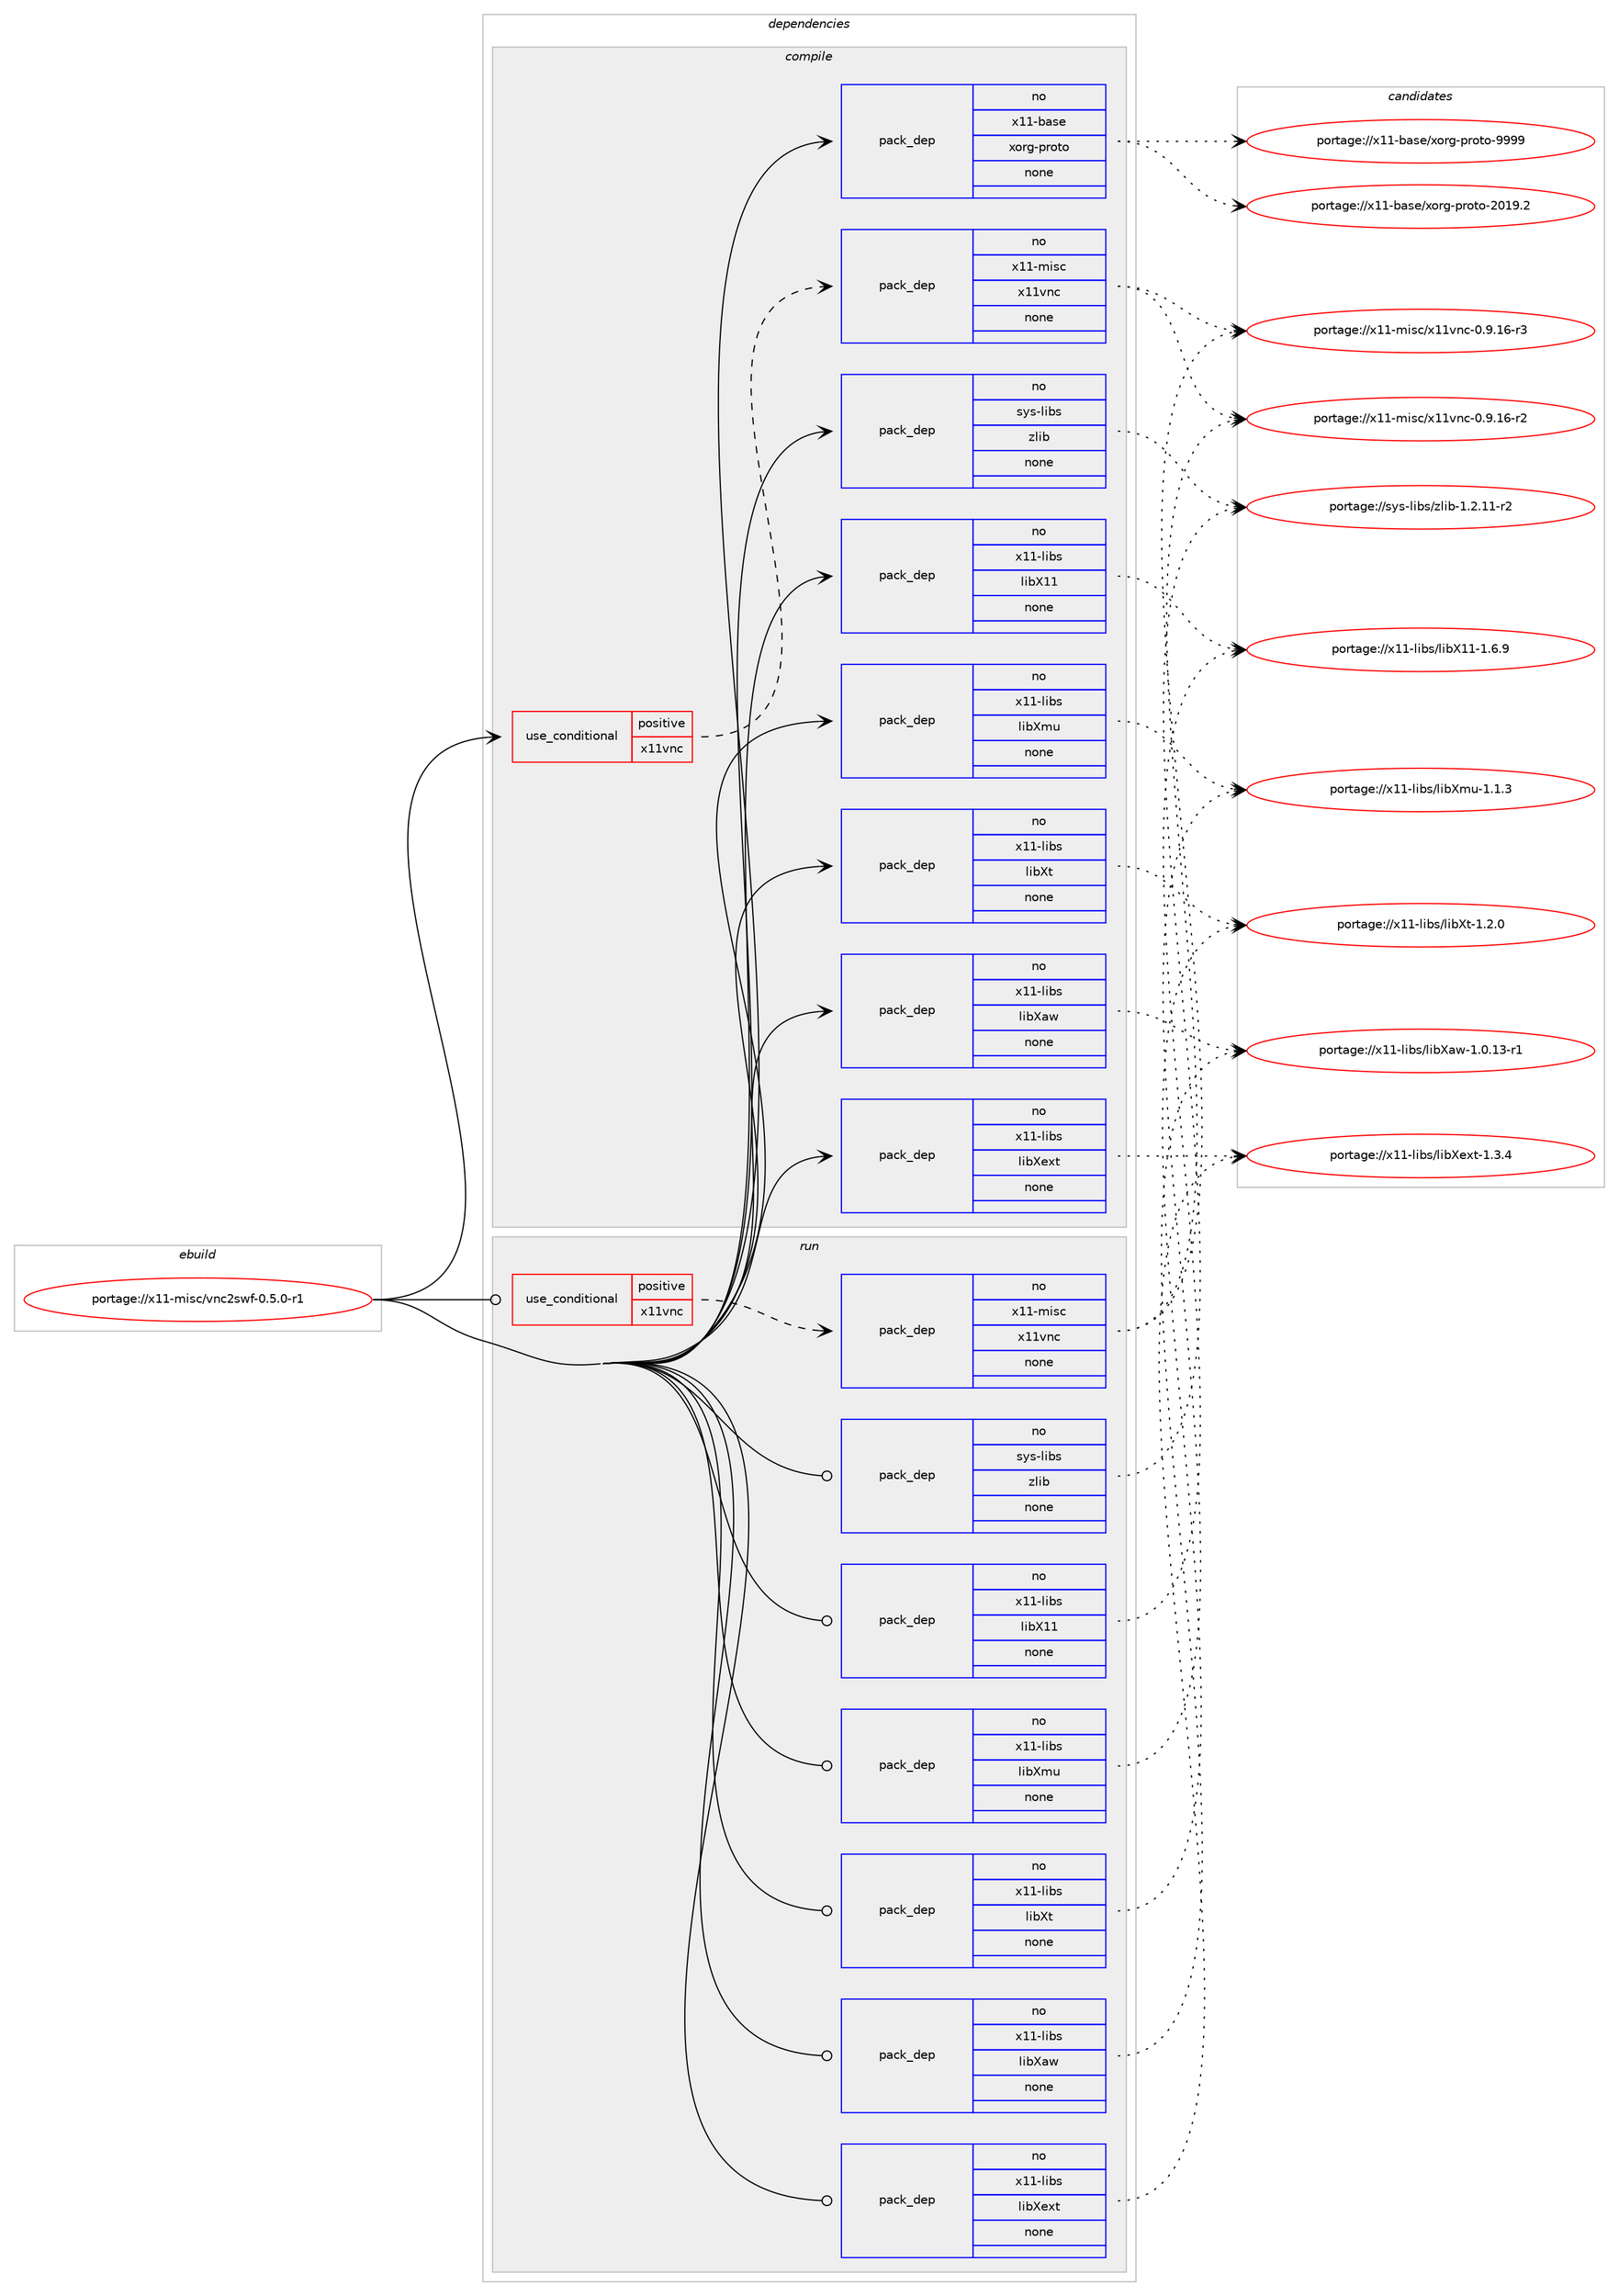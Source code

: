 digraph prolog {

# *************
# Graph options
# *************

newrank=true;
concentrate=true;
compound=true;
graph [rankdir=LR,fontname=Helvetica,fontsize=10,ranksep=1.5];#, ranksep=2.5, nodesep=0.2];
edge  [arrowhead=vee];
node  [fontname=Helvetica,fontsize=10];

# **********
# The ebuild
# **********

subgraph cluster_leftcol {
color=gray;
rank=same;
label=<<i>ebuild</i>>;
id [label="portage://x11-misc/vnc2swf-0.5.0-r1", color=red, width=4, href="../x11-misc/vnc2swf-0.5.0-r1.svg"];
}

# ****************
# The dependencies
# ****************

subgraph cluster_midcol {
color=gray;
label=<<i>dependencies</i>>;
subgraph cluster_compile {
fillcolor="#eeeeee";
style=filled;
label=<<i>compile</i>>;
subgraph cond1347 {
dependency9503 [label=<<TABLE BORDER="0" CELLBORDER="1" CELLSPACING="0" CELLPADDING="4"><TR><TD ROWSPAN="3" CELLPADDING="10">use_conditional</TD></TR><TR><TD>positive</TD></TR><TR><TD>x11vnc</TD></TR></TABLE>>, shape=none, color=red];
subgraph pack7987 {
dependency9504 [label=<<TABLE BORDER="0" CELLBORDER="1" CELLSPACING="0" CELLPADDING="4" WIDTH="220"><TR><TD ROWSPAN="6" CELLPADDING="30">pack_dep</TD></TR><TR><TD WIDTH="110">no</TD></TR><TR><TD>x11-misc</TD></TR><TR><TD>x11vnc</TD></TR><TR><TD>none</TD></TR><TR><TD></TD></TR></TABLE>>, shape=none, color=blue];
}
dependency9503:e -> dependency9504:w [weight=20,style="dashed",arrowhead="vee"];
}
id:e -> dependency9503:w [weight=20,style="solid",arrowhead="vee"];
subgraph pack7988 {
dependency9505 [label=<<TABLE BORDER="0" CELLBORDER="1" CELLSPACING="0" CELLPADDING="4" WIDTH="220"><TR><TD ROWSPAN="6" CELLPADDING="30">pack_dep</TD></TR><TR><TD WIDTH="110">no</TD></TR><TR><TD>sys-libs</TD></TR><TR><TD>zlib</TD></TR><TR><TD>none</TD></TR><TR><TD></TD></TR></TABLE>>, shape=none, color=blue];
}
id:e -> dependency9505:w [weight=20,style="solid",arrowhead="vee"];
subgraph pack7989 {
dependency9506 [label=<<TABLE BORDER="0" CELLBORDER="1" CELLSPACING="0" CELLPADDING="4" WIDTH="220"><TR><TD ROWSPAN="6" CELLPADDING="30">pack_dep</TD></TR><TR><TD WIDTH="110">no</TD></TR><TR><TD>x11-base</TD></TR><TR><TD>xorg-proto</TD></TR><TR><TD>none</TD></TR><TR><TD></TD></TR></TABLE>>, shape=none, color=blue];
}
id:e -> dependency9506:w [weight=20,style="solid",arrowhead="vee"];
subgraph pack7990 {
dependency9507 [label=<<TABLE BORDER="0" CELLBORDER="1" CELLSPACING="0" CELLPADDING="4" WIDTH="220"><TR><TD ROWSPAN="6" CELLPADDING="30">pack_dep</TD></TR><TR><TD WIDTH="110">no</TD></TR><TR><TD>x11-libs</TD></TR><TR><TD>libX11</TD></TR><TR><TD>none</TD></TR><TR><TD></TD></TR></TABLE>>, shape=none, color=blue];
}
id:e -> dependency9507:w [weight=20,style="solid",arrowhead="vee"];
subgraph pack7991 {
dependency9508 [label=<<TABLE BORDER="0" CELLBORDER="1" CELLSPACING="0" CELLPADDING="4" WIDTH="220"><TR><TD ROWSPAN="6" CELLPADDING="30">pack_dep</TD></TR><TR><TD WIDTH="110">no</TD></TR><TR><TD>x11-libs</TD></TR><TR><TD>libXaw</TD></TR><TR><TD>none</TD></TR><TR><TD></TD></TR></TABLE>>, shape=none, color=blue];
}
id:e -> dependency9508:w [weight=20,style="solid",arrowhead="vee"];
subgraph pack7992 {
dependency9509 [label=<<TABLE BORDER="0" CELLBORDER="1" CELLSPACING="0" CELLPADDING="4" WIDTH="220"><TR><TD ROWSPAN="6" CELLPADDING="30">pack_dep</TD></TR><TR><TD WIDTH="110">no</TD></TR><TR><TD>x11-libs</TD></TR><TR><TD>libXext</TD></TR><TR><TD>none</TD></TR><TR><TD></TD></TR></TABLE>>, shape=none, color=blue];
}
id:e -> dependency9509:w [weight=20,style="solid",arrowhead="vee"];
subgraph pack7993 {
dependency9510 [label=<<TABLE BORDER="0" CELLBORDER="1" CELLSPACING="0" CELLPADDING="4" WIDTH="220"><TR><TD ROWSPAN="6" CELLPADDING="30">pack_dep</TD></TR><TR><TD WIDTH="110">no</TD></TR><TR><TD>x11-libs</TD></TR><TR><TD>libXmu</TD></TR><TR><TD>none</TD></TR><TR><TD></TD></TR></TABLE>>, shape=none, color=blue];
}
id:e -> dependency9510:w [weight=20,style="solid",arrowhead="vee"];
subgraph pack7994 {
dependency9511 [label=<<TABLE BORDER="0" CELLBORDER="1" CELLSPACING="0" CELLPADDING="4" WIDTH="220"><TR><TD ROWSPAN="6" CELLPADDING="30">pack_dep</TD></TR><TR><TD WIDTH="110">no</TD></TR><TR><TD>x11-libs</TD></TR><TR><TD>libXt</TD></TR><TR><TD>none</TD></TR><TR><TD></TD></TR></TABLE>>, shape=none, color=blue];
}
id:e -> dependency9511:w [weight=20,style="solid",arrowhead="vee"];
}
subgraph cluster_compileandrun {
fillcolor="#eeeeee";
style=filled;
label=<<i>compile and run</i>>;
}
subgraph cluster_run {
fillcolor="#eeeeee";
style=filled;
label=<<i>run</i>>;
subgraph cond1348 {
dependency9512 [label=<<TABLE BORDER="0" CELLBORDER="1" CELLSPACING="0" CELLPADDING="4"><TR><TD ROWSPAN="3" CELLPADDING="10">use_conditional</TD></TR><TR><TD>positive</TD></TR><TR><TD>x11vnc</TD></TR></TABLE>>, shape=none, color=red];
subgraph pack7995 {
dependency9513 [label=<<TABLE BORDER="0" CELLBORDER="1" CELLSPACING="0" CELLPADDING="4" WIDTH="220"><TR><TD ROWSPAN="6" CELLPADDING="30">pack_dep</TD></TR><TR><TD WIDTH="110">no</TD></TR><TR><TD>x11-misc</TD></TR><TR><TD>x11vnc</TD></TR><TR><TD>none</TD></TR><TR><TD></TD></TR></TABLE>>, shape=none, color=blue];
}
dependency9512:e -> dependency9513:w [weight=20,style="dashed",arrowhead="vee"];
}
id:e -> dependency9512:w [weight=20,style="solid",arrowhead="odot"];
subgraph pack7996 {
dependency9514 [label=<<TABLE BORDER="0" CELLBORDER="1" CELLSPACING="0" CELLPADDING="4" WIDTH="220"><TR><TD ROWSPAN="6" CELLPADDING="30">pack_dep</TD></TR><TR><TD WIDTH="110">no</TD></TR><TR><TD>sys-libs</TD></TR><TR><TD>zlib</TD></TR><TR><TD>none</TD></TR><TR><TD></TD></TR></TABLE>>, shape=none, color=blue];
}
id:e -> dependency9514:w [weight=20,style="solid",arrowhead="odot"];
subgraph pack7997 {
dependency9515 [label=<<TABLE BORDER="0" CELLBORDER="1" CELLSPACING="0" CELLPADDING="4" WIDTH="220"><TR><TD ROWSPAN="6" CELLPADDING="30">pack_dep</TD></TR><TR><TD WIDTH="110">no</TD></TR><TR><TD>x11-libs</TD></TR><TR><TD>libX11</TD></TR><TR><TD>none</TD></TR><TR><TD></TD></TR></TABLE>>, shape=none, color=blue];
}
id:e -> dependency9515:w [weight=20,style="solid",arrowhead="odot"];
subgraph pack7998 {
dependency9516 [label=<<TABLE BORDER="0" CELLBORDER="1" CELLSPACING="0" CELLPADDING="4" WIDTH="220"><TR><TD ROWSPAN="6" CELLPADDING="30">pack_dep</TD></TR><TR><TD WIDTH="110">no</TD></TR><TR><TD>x11-libs</TD></TR><TR><TD>libXaw</TD></TR><TR><TD>none</TD></TR><TR><TD></TD></TR></TABLE>>, shape=none, color=blue];
}
id:e -> dependency9516:w [weight=20,style="solid",arrowhead="odot"];
subgraph pack7999 {
dependency9517 [label=<<TABLE BORDER="0" CELLBORDER="1" CELLSPACING="0" CELLPADDING="4" WIDTH="220"><TR><TD ROWSPAN="6" CELLPADDING="30">pack_dep</TD></TR><TR><TD WIDTH="110">no</TD></TR><TR><TD>x11-libs</TD></TR><TR><TD>libXext</TD></TR><TR><TD>none</TD></TR><TR><TD></TD></TR></TABLE>>, shape=none, color=blue];
}
id:e -> dependency9517:w [weight=20,style="solid",arrowhead="odot"];
subgraph pack8000 {
dependency9518 [label=<<TABLE BORDER="0" CELLBORDER="1" CELLSPACING="0" CELLPADDING="4" WIDTH="220"><TR><TD ROWSPAN="6" CELLPADDING="30">pack_dep</TD></TR><TR><TD WIDTH="110">no</TD></TR><TR><TD>x11-libs</TD></TR><TR><TD>libXmu</TD></TR><TR><TD>none</TD></TR><TR><TD></TD></TR></TABLE>>, shape=none, color=blue];
}
id:e -> dependency9518:w [weight=20,style="solid",arrowhead="odot"];
subgraph pack8001 {
dependency9519 [label=<<TABLE BORDER="0" CELLBORDER="1" CELLSPACING="0" CELLPADDING="4" WIDTH="220"><TR><TD ROWSPAN="6" CELLPADDING="30">pack_dep</TD></TR><TR><TD WIDTH="110">no</TD></TR><TR><TD>x11-libs</TD></TR><TR><TD>libXt</TD></TR><TR><TD>none</TD></TR><TR><TD></TD></TR></TABLE>>, shape=none, color=blue];
}
id:e -> dependency9519:w [weight=20,style="solid",arrowhead="odot"];
}
}

# **************
# The candidates
# **************

subgraph cluster_choices {
rank=same;
color=gray;
label=<<i>candidates</i>>;

subgraph choice7987 {
color=black;
nodesep=1;
choice1204949451091051159947120494911811099454846574649544511451 [label="portage://x11-misc/x11vnc-0.9.16-r3", color=red, width=4,href="../x11-misc/x11vnc-0.9.16-r3.svg"];
choice1204949451091051159947120494911811099454846574649544511450 [label="portage://x11-misc/x11vnc-0.9.16-r2", color=red, width=4,href="../x11-misc/x11vnc-0.9.16-r2.svg"];
dependency9504:e -> choice1204949451091051159947120494911811099454846574649544511451:w [style=dotted,weight="100"];
dependency9504:e -> choice1204949451091051159947120494911811099454846574649544511450:w [style=dotted,weight="100"];
}
subgraph choice7988 {
color=black;
nodesep=1;
choice11512111545108105981154712210810598454946504649494511450 [label="portage://sys-libs/zlib-1.2.11-r2", color=red, width=4,href="../sys-libs/zlib-1.2.11-r2.svg"];
dependency9505:e -> choice11512111545108105981154712210810598454946504649494511450:w [style=dotted,weight="100"];
}
subgraph choice7989 {
color=black;
nodesep=1;
choice120494945989711510147120111114103451121141111161114557575757 [label="portage://x11-base/xorg-proto-9999", color=red, width=4,href="../x11-base/xorg-proto-9999.svg"];
choice1204949459897115101471201111141034511211411111611145504849574650 [label="portage://x11-base/xorg-proto-2019.2", color=red, width=4,href="../x11-base/xorg-proto-2019.2.svg"];
dependency9506:e -> choice120494945989711510147120111114103451121141111161114557575757:w [style=dotted,weight="100"];
dependency9506:e -> choice1204949459897115101471201111141034511211411111611145504849574650:w [style=dotted,weight="100"];
}
subgraph choice7990 {
color=black;
nodesep=1;
choice120494945108105981154710810598884949454946544657 [label="portage://x11-libs/libX11-1.6.9", color=red, width=4,href="../x11-libs/libX11-1.6.9.svg"];
dependency9507:e -> choice120494945108105981154710810598884949454946544657:w [style=dotted,weight="100"];
}
subgraph choice7991 {
color=black;
nodesep=1;
choice1204949451081059811547108105988897119454946484649514511449 [label="portage://x11-libs/libXaw-1.0.13-r1", color=red, width=4,href="../x11-libs/libXaw-1.0.13-r1.svg"];
dependency9508:e -> choice1204949451081059811547108105988897119454946484649514511449:w [style=dotted,weight="100"];
}
subgraph choice7992 {
color=black;
nodesep=1;
choice12049494510810598115471081059888101120116454946514652 [label="portage://x11-libs/libXext-1.3.4", color=red, width=4,href="../x11-libs/libXext-1.3.4.svg"];
dependency9509:e -> choice12049494510810598115471081059888101120116454946514652:w [style=dotted,weight="100"];
}
subgraph choice7993 {
color=black;
nodesep=1;
choice12049494510810598115471081059888109117454946494651 [label="portage://x11-libs/libXmu-1.1.3", color=red, width=4,href="../x11-libs/libXmu-1.1.3.svg"];
dependency9510:e -> choice12049494510810598115471081059888109117454946494651:w [style=dotted,weight="100"];
}
subgraph choice7994 {
color=black;
nodesep=1;
choice12049494510810598115471081059888116454946504648 [label="portage://x11-libs/libXt-1.2.0", color=red, width=4,href="../x11-libs/libXt-1.2.0.svg"];
dependency9511:e -> choice12049494510810598115471081059888116454946504648:w [style=dotted,weight="100"];
}
subgraph choice7995 {
color=black;
nodesep=1;
choice1204949451091051159947120494911811099454846574649544511451 [label="portage://x11-misc/x11vnc-0.9.16-r3", color=red, width=4,href="../x11-misc/x11vnc-0.9.16-r3.svg"];
choice1204949451091051159947120494911811099454846574649544511450 [label="portage://x11-misc/x11vnc-0.9.16-r2", color=red, width=4,href="../x11-misc/x11vnc-0.9.16-r2.svg"];
dependency9513:e -> choice1204949451091051159947120494911811099454846574649544511451:w [style=dotted,weight="100"];
dependency9513:e -> choice1204949451091051159947120494911811099454846574649544511450:w [style=dotted,weight="100"];
}
subgraph choice7996 {
color=black;
nodesep=1;
choice11512111545108105981154712210810598454946504649494511450 [label="portage://sys-libs/zlib-1.2.11-r2", color=red, width=4,href="../sys-libs/zlib-1.2.11-r2.svg"];
dependency9514:e -> choice11512111545108105981154712210810598454946504649494511450:w [style=dotted,weight="100"];
}
subgraph choice7997 {
color=black;
nodesep=1;
choice120494945108105981154710810598884949454946544657 [label="portage://x11-libs/libX11-1.6.9", color=red, width=4,href="../x11-libs/libX11-1.6.9.svg"];
dependency9515:e -> choice120494945108105981154710810598884949454946544657:w [style=dotted,weight="100"];
}
subgraph choice7998 {
color=black;
nodesep=1;
choice1204949451081059811547108105988897119454946484649514511449 [label="portage://x11-libs/libXaw-1.0.13-r1", color=red, width=4,href="../x11-libs/libXaw-1.0.13-r1.svg"];
dependency9516:e -> choice1204949451081059811547108105988897119454946484649514511449:w [style=dotted,weight="100"];
}
subgraph choice7999 {
color=black;
nodesep=1;
choice12049494510810598115471081059888101120116454946514652 [label="portage://x11-libs/libXext-1.3.4", color=red, width=4,href="../x11-libs/libXext-1.3.4.svg"];
dependency9517:e -> choice12049494510810598115471081059888101120116454946514652:w [style=dotted,weight="100"];
}
subgraph choice8000 {
color=black;
nodesep=1;
choice12049494510810598115471081059888109117454946494651 [label="portage://x11-libs/libXmu-1.1.3", color=red, width=4,href="../x11-libs/libXmu-1.1.3.svg"];
dependency9518:e -> choice12049494510810598115471081059888109117454946494651:w [style=dotted,weight="100"];
}
subgraph choice8001 {
color=black;
nodesep=1;
choice12049494510810598115471081059888116454946504648 [label="portage://x11-libs/libXt-1.2.0", color=red, width=4,href="../x11-libs/libXt-1.2.0.svg"];
dependency9519:e -> choice12049494510810598115471081059888116454946504648:w [style=dotted,weight="100"];
}
}

}
